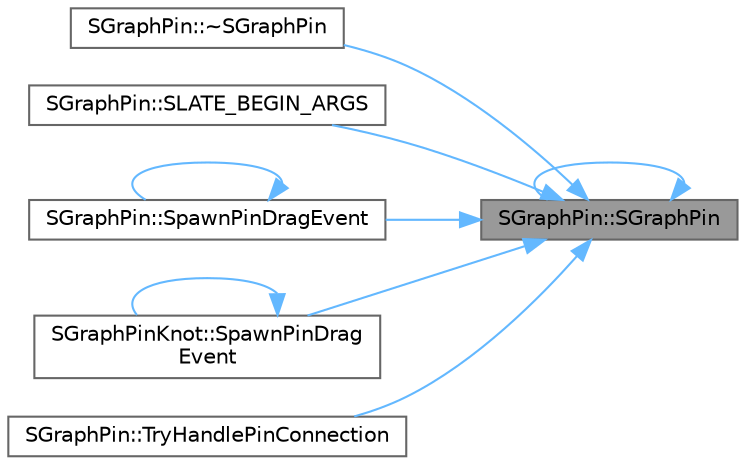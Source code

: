 digraph "SGraphPin::SGraphPin"
{
 // INTERACTIVE_SVG=YES
 // LATEX_PDF_SIZE
  bgcolor="transparent";
  edge [fontname=Helvetica,fontsize=10,labelfontname=Helvetica,labelfontsize=10];
  node [fontname=Helvetica,fontsize=10,shape=box,height=0.2,width=0.4];
  rankdir="RL";
  Node1 [id="Node000001",label="SGraphPin::SGraphPin",height=0.2,width=0.4,color="gray40", fillcolor="grey60", style="filled", fontcolor="black",tooltip=" "];
  Node1 -> Node1 [id="edge1_Node000001_Node000001",dir="back",color="steelblue1",style="solid",tooltip=" "];
  Node1 -> Node2 [id="edge2_Node000001_Node000002",dir="back",color="steelblue1",style="solid",tooltip=" "];
  Node2 [id="Node000002",label="SGraphPin::~SGraphPin",height=0.2,width=0.4,color="grey40", fillcolor="white", style="filled",URL="$df/d9b/classSGraphPin.html#a8169265f762a089edafcb63bccb9643f",tooltip=" "];
  Node1 -> Node3 [id="edge3_Node000001_Node000003",dir="back",color="steelblue1",style="solid",tooltip=" "];
  Node3 [id="Node000003",label="SGraphPin::SLATE_BEGIN_ARGS",height=0.2,width=0.4,color="grey40", fillcolor="white", style="filled",URL="$df/d9b/classSGraphPin.html#a21dbfa228a4ec67a19102a6d4fc420c2",tooltip=" "];
  Node1 -> Node4 [id="edge4_Node000001_Node000004",dir="back",color="steelblue1",style="solid",tooltip=" "];
  Node4 [id="Node000004",label="SGraphPin::SpawnPinDragEvent",height=0.2,width=0.4,color="grey40", fillcolor="white", style="filled",URL="$df/d9b/classSGraphPin.html#a4b820e75d475d440cf66e3d1f16b0e7c",tooltip="Spawns a FDragConnection or similar class for the pin drag event."];
  Node4 -> Node4 [id="edge5_Node000004_Node000004",dir="back",color="steelblue1",style="solid",tooltip=" "];
  Node1 -> Node5 [id="edge6_Node000001_Node000005",dir="back",color="steelblue1",style="solid",tooltip=" "];
  Node5 [id="Node000005",label="SGraphPinKnot::SpawnPinDrag\lEvent",height=0.2,width=0.4,color="grey40", fillcolor="white", style="filled",URL="$db/d80/classSGraphPinKnot.html#ad6a7c7d4cfa18365034e882ff3904460",tooltip="Spawns a FDragConnection or similar class for the pin drag event."];
  Node5 -> Node5 [id="edge7_Node000005_Node000005",dir="back",color="steelblue1",style="solid",tooltip=" "];
  Node1 -> Node6 [id="edge8_Node000001_Node000006",dir="back",color="steelblue1",style="solid",tooltip=" "];
  Node6 [id="Node000006",label="SGraphPin::TryHandlePinConnection",height=0.2,width=0.4,color="grey40", fillcolor="white", style="filled",URL="$df/d9b/classSGraphPin.html#ac4efe8d234cacdf294a1f37c555ab598",tooltip="Tries to handle making a connection to another pin, depending on the schema and the pins it may do:"];
}

